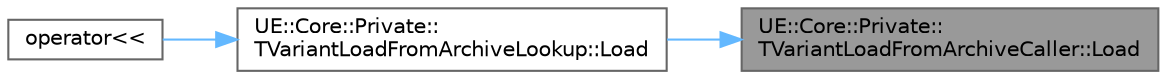digraph "UE::Core::Private::TVariantLoadFromArchiveCaller::Load"
{
 // INTERACTIVE_SVG=YES
 // LATEX_PDF_SIZE
  bgcolor="transparent";
  edge [fontname=Helvetica,fontsize=10,labelfontname=Helvetica,labelfontsize=10];
  node [fontname=Helvetica,fontsize=10,shape=box,height=0.2,width=0.4];
  rankdir="RL";
  Node1 [id="Node000001",label="UE::Core::Private::\lTVariantLoadFromArchiveCaller::Load",height=0.2,width=0.4,color="gray40", fillcolor="grey60", style="filled", fontcolor="black",tooltip="Default construct the type and load it from the FArchive."];
  Node1 -> Node2 [id="edge1_Node000001_Node000002",dir="back",color="steelblue1",style="solid",tooltip=" "];
  Node2 [id="Node000002",label="UE::Core::Private::\lTVariantLoadFromArchiveLookup::Load",height=0.2,width=0.4,color="grey40", fillcolor="white", style="filled",URL="$d7/d5a/structUE_1_1Core_1_1Private_1_1TVariantLoadFromArchiveLookup.html#a24587605b6d9b52301ea4e541ded17e6",tooltip="Load the type at the specified index from the FArchive and emplace it into the TVariant."];
  Node2 -> Node3 [id="edge2_Node000002_Node000003",dir="back",color="steelblue1",style="solid",tooltip=" "];
  Node3 [id="Node000003",label="operator\<\<",height=0.2,width=0.4,color="grey40", fillcolor="white", style="filled",URL="$d2/d16/TVariant_8h.html#a0c09561de60fa8947569e3343a58e43d",tooltip="Serialization function for TVariants."];
}
